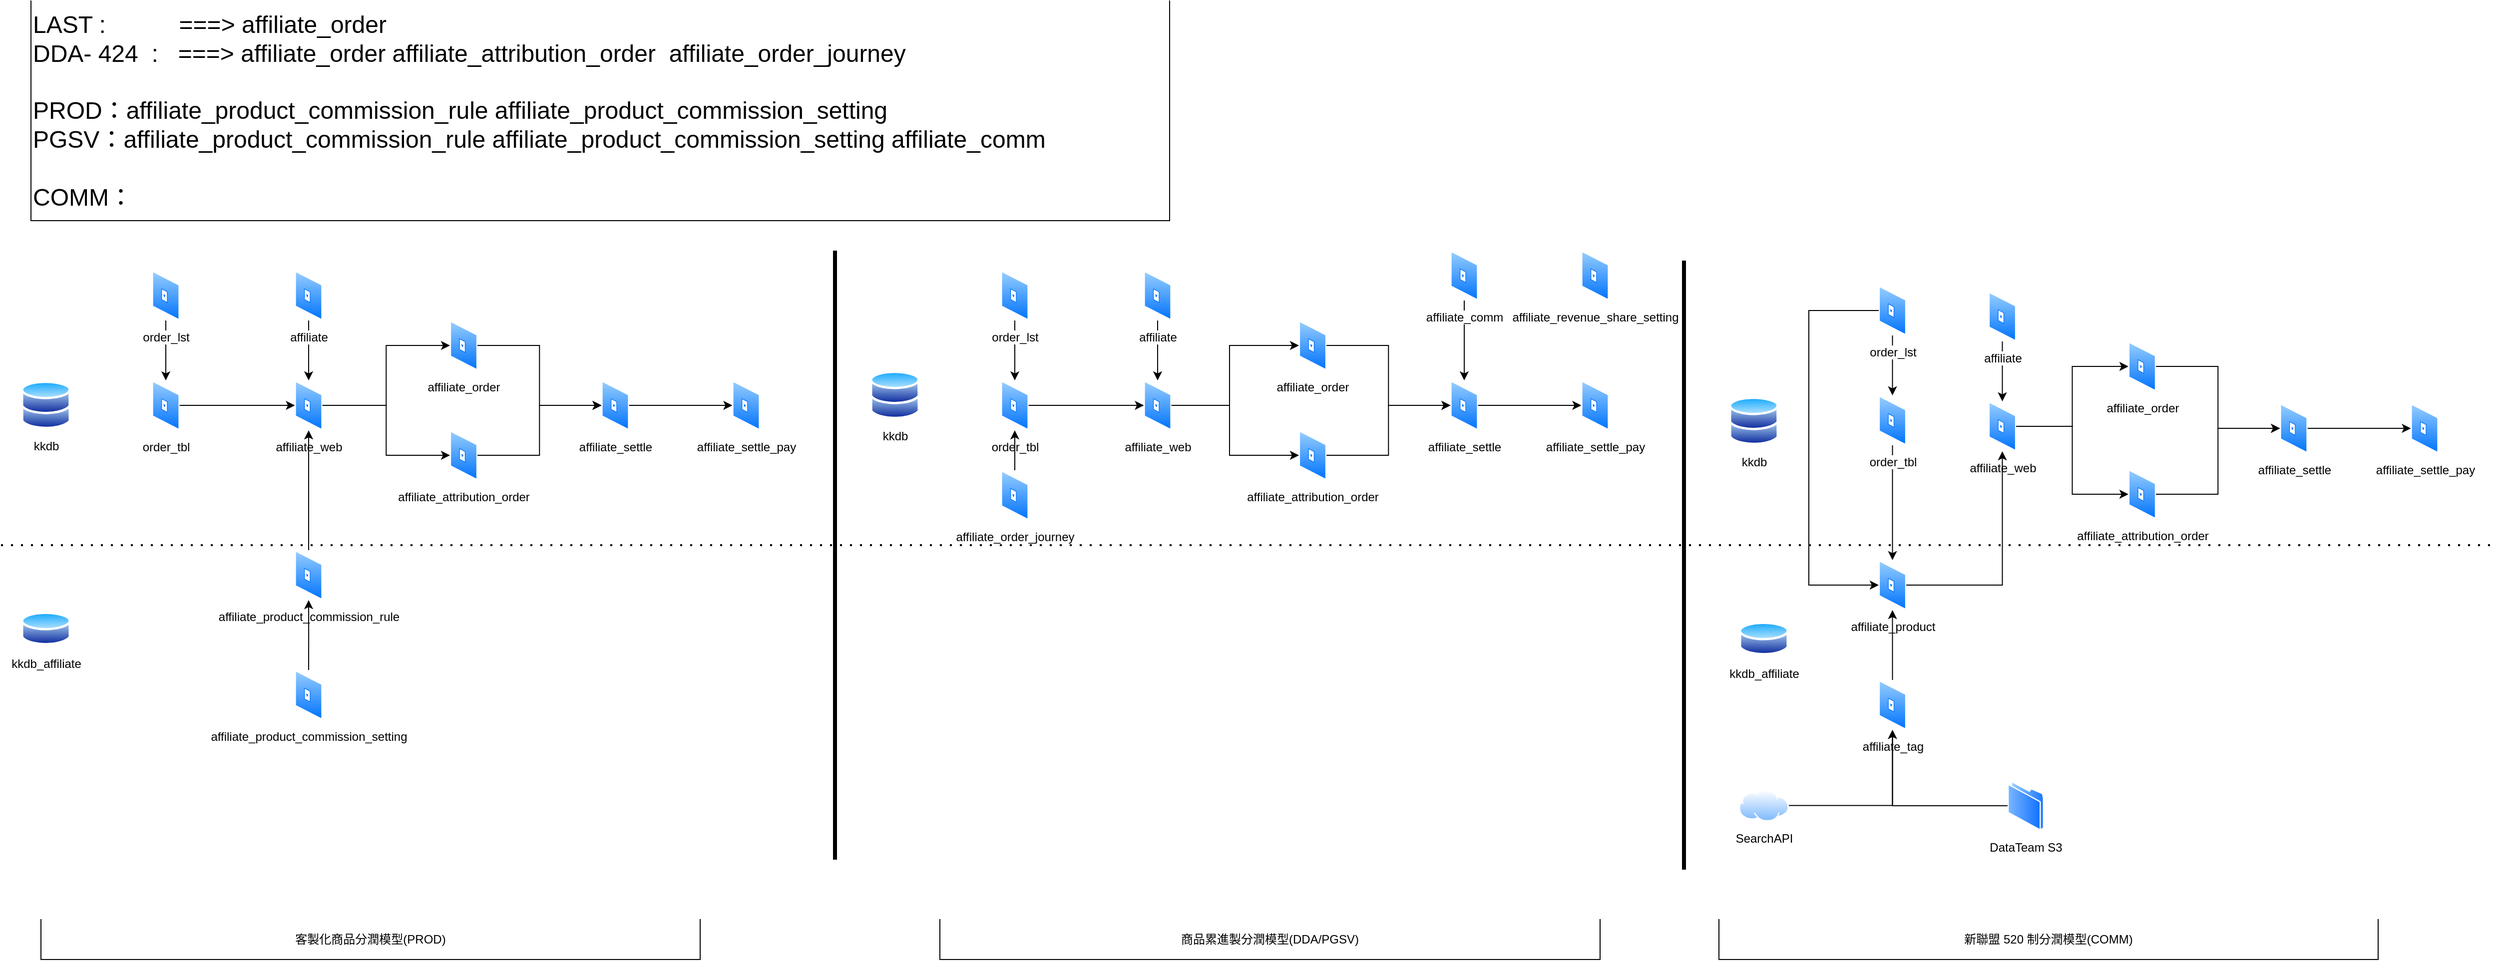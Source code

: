 <mxfile version="21.0.6" type="github">
  <diagram name="第 1 页" id="U0-t1V0-70jRsBMz5Xub">
    <mxGraphModel dx="1460" dy="1818" grid="1" gridSize="10" guides="1" tooltips="1" connect="1" arrows="1" fold="1" page="1" pageScale="1" pageWidth="850" pageHeight="1100" math="0" shadow="0">
      <root>
        <mxCell id="0" />
        <mxCell id="1" parent="0" />
        <mxCell id="hzbVGYCkBPGxg4_tdvoD-3" value="kkdb" style="aspect=fixed;perimeter=ellipsePerimeter;html=1;align=center;shadow=0;dashed=0;spacingTop=3;image;image=img/lib/active_directory/databases.svg;" vertex="1" parent="1">
          <mxGeometry x="40" y="-710" width="50" height="49" as="geometry" />
        </mxCell>
        <mxCell id="hzbVGYCkBPGxg4_tdvoD-216" style="edgeStyle=orthogonalEdgeStyle;rounded=0;orthogonalLoop=1;jettySize=auto;html=1;entryX=0;entryY=0.5;entryDx=0;entryDy=0;" edge="1" parent="1" source="hzbVGYCkBPGxg4_tdvoD-6" target="hzbVGYCkBPGxg4_tdvoD-97">
          <mxGeometry relative="1" as="geometry" />
        </mxCell>
        <mxCell id="hzbVGYCkBPGxg4_tdvoD-217" style="edgeStyle=orthogonalEdgeStyle;rounded=0;orthogonalLoop=1;jettySize=auto;html=1;" edge="1" parent="1" source="hzbVGYCkBPGxg4_tdvoD-6" target="hzbVGYCkBPGxg4_tdvoD-99">
          <mxGeometry relative="1" as="geometry" />
        </mxCell>
        <mxCell id="hzbVGYCkBPGxg4_tdvoD-6" value="affiliate_web" style="aspect=fixed;perimeter=ellipsePerimeter;html=1;align=center;shadow=0;dashed=0;spacingTop=3;image;image=img/lib/active_directory/data_jack.svg;" vertex="1" parent="1">
          <mxGeometry x="314.25" y="-710" width="27.5" height="50" as="geometry" />
        </mxCell>
        <mxCell id="hzbVGYCkBPGxg4_tdvoD-124" value="" style="edgeStyle=orthogonalEdgeStyle;rounded=0;orthogonalLoop=1;jettySize=auto;html=1;" edge="1" parent="1" source="hzbVGYCkBPGxg4_tdvoD-98" target="hzbVGYCkBPGxg4_tdvoD-6">
          <mxGeometry relative="1" as="geometry" />
        </mxCell>
        <mxCell id="hzbVGYCkBPGxg4_tdvoD-98" value="affiliate" style="aspect=fixed;perimeter=ellipsePerimeter;html=1;align=center;shadow=0;dashed=0;spacingTop=3;image;image=img/lib/active_directory/data_jack.svg;" vertex="1" parent="1">
          <mxGeometry x="314.25" y="-820" width="27.5" height="50" as="geometry" />
        </mxCell>
        <mxCell id="hzbVGYCkBPGxg4_tdvoD-130" style="edgeStyle=orthogonalEdgeStyle;rounded=0;orthogonalLoop=1;jettySize=auto;html=1;entryX=0;entryY=0.5;entryDx=0;entryDy=0;" edge="1" parent="1" source="hzbVGYCkBPGxg4_tdvoD-97" target="hzbVGYCkBPGxg4_tdvoD-101">
          <mxGeometry relative="1" as="geometry" />
        </mxCell>
        <mxCell id="hzbVGYCkBPGxg4_tdvoD-97" value="affiliate_order&lt;br&gt;" style="aspect=fixed;perimeter=ellipsePerimeter;html=1;align=center;shadow=0;dashed=0;spacingTop=3;image;image=img/lib/active_directory/data_jack.svg;" vertex="1" parent="1">
          <mxGeometry x="469.5" y="-770" width="27.5" height="50" as="geometry" />
        </mxCell>
        <mxCell id="hzbVGYCkBPGxg4_tdvoD-129" style="edgeStyle=orthogonalEdgeStyle;rounded=0;orthogonalLoop=1;jettySize=auto;html=1;entryX=0;entryY=0.5;entryDx=0;entryDy=0;" edge="1" parent="1" source="hzbVGYCkBPGxg4_tdvoD-99" target="hzbVGYCkBPGxg4_tdvoD-101">
          <mxGeometry relative="1" as="geometry" />
        </mxCell>
        <mxCell id="hzbVGYCkBPGxg4_tdvoD-99" value="affiliate_attribution_order" style="aspect=fixed;perimeter=ellipsePerimeter;html=1;align=center;shadow=0;dashed=0;spacingTop=3;image;image=img/lib/active_directory/data_jack.svg;" vertex="1" parent="1">
          <mxGeometry x="469.5" y="-660" width="27.5" height="50" as="geometry" />
        </mxCell>
        <mxCell id="hzbVGYCkBPGxg4_tdvoD-218" style="edgeStyle=orthogonalEdgeStyle;rounded=0;orthogonalLoop=1;jettySize=auto;html=1;" edge="1" parent="1" source="hzbVGYCkBPGxg4_tdvoD-100" target="hzbVGYCkBPGxg4_tdvoD-6">
          <mxGeometry relative="1" as="geometry" />
        </mxCell>
        <mxCell id="hzbVGYCkBPGxg4_tdvoD-100" value="order_tbl" style="aspect=fixed;perimeter=ellipsePerimeter;html=1;align=center;shadow=0;dashed=0;spacingTop=3;image;image=img/lib/active_directory/data_jack.svg;" vertex="1" parent="1">
          <mxGeometry x="171.25" y="-710" width="27.5" height="50" as="geometry" />
        </mxCell>
        <mxCell id="hzbVGYCkBPGxg4_tdvoD-128" value="" style="edgeStyle=orthogonalEdgeStyle;rounded=0;orthogonalLoop=1;jettySize=auto;html=1;" edge="1" parent="1" source="hzbVGYCkBPGxg4_tdvoD-107" target="hzbVGYCkBPGxg4_tdvoD-100">
          <mxGeometry relative="1" as="geometry" />
        </mxCell>
        <mxCell id="hzbVGYCkBPGxg4_tdvoD-107" value="order_lst" style="aspect=fixed;perimeter=ellipsePerimeter;html=1;align=center;shadow=0;dashed=0;spacingTop=3;image;image=img/lib/active_directory/data_jack.svg;" vertex="1" parent="1">
          <mxGeometry x="171.25" y="-820" width="27.5" height="50" as="geometry" />
        </mxCell>
        <mxCell id="hzbVGYCkBPGxg4_tdvoD-131" value="" style="edgeStyle=orthogonalEdgeStyle;rounded=0;orthogonalLoop=1;jettySize=auto;html=1;" edge="1" parent="1" source="hzbVGYCkBPGxg4_tdvoD-101" target="hzbVGYCkBPGxg4_tdvoD-102">
          <mxGeometry relative="1" as="geometry" />
        </mxCell>
        <mxCell id="hzbVGYCkBPGxg4_tdvoD-101" value="affiliate_settle" style="aspect=fixed;perimeter=ellipsePerimeter;html=1;align=center;shadow=0;dashed=0;spacingTop=3;image;image=img/lib/active_directory/data_jack.svg;" vertex="1" parent="1">
          <mxGeometry x="621.25" y="-710" width="27.5" height="50" as="geometry" />
        </mxCell>
        <mxCell id="hzbVGYCkBPGxg4_tdvoD-102" value="affiliate_settle_pay" style="aspect=fixed;perimeter=ellipsePerimeter;html=1;align=center;shadow=0;dashed=0;spacingTop=3;image;image=img/lib/active_directory/data_jack.svg;" vertex="1" parent="1">
          <mxGeometry x="752.25" y="-710" width="27.5" height="50" as="geometry" />
        </mxCell>
        <mxCell id="hzbVGYCkBPGxg4_tdvoD-4" value="kkdb_affiliate" style="aspect=fixed;perimeter=ellipsePerimeter;html=1;align=center;shadow=0;dashed=0;spacingTop=3;image;image=img/lib/active_directory/database.svg;" vertex="1" parent="1">
          <mxGeometry x="40" y="-480" width="50" height="37" as="geometry" />
        </mxCell>
        <mxCell id="hzbVGYCkBPGxg4_tdvoD-215" style="edgeStyle=orthogonalEdgeStyle;rounded=0;orthogonalLoop=1;jettySize=auto;html=1;" edge="1" parent="1" source="hzbVGYCkBPGxg4_tdvoD-104" target="hzbVGYCkBPGxg4_tdvoD-6">
          <mxGeometry relative="1" as="geometry" />
        </mxCell>
        <mxCell id="hzbVGYCkBPGxg4_tdvoD-104" value="affiliate_product_commission_rule" style="aspect=fixed;perimeter=ellipsePerimeter;html=1;align=center;shadow=0;dashed=0;spacingTop=3;image;image=img/lib/active_directory/data_jack.svg;" vertex="1" parent="1">
          <mxGeometry x="314.25" y="-540" width="27.5" height="50" as="geometry" />
        </mxCell>
        <mxCell id="hzbVGYCkBPGxg4_tdvoD-214" style="edgeStyle=orthogonalEdgeStyle;rounded=0;orthogonalLoop=1;jettySize=auto;html=1;entryX=0.5;entryY=1;entryDx=0;entryDy=0;" edge="1" parent="1" source="hzbVGYCkBPGxg4_tdvoD-105" target="hzbVGYCkBPGxg4_tdvoD-104">
          <mxGeometry relative="1" as="geometry" />
        </mxCell>
        <mxCell id="hzbVGYCkBPGxg4_tdvoD-105" value="affiliate_product_commission_setting" style="aspect=fixed;perimeter=ellipsePerimeter;html=1;align=center;shadow=0;dashed=0;spacingTop=3;image;image=img/lib/active_directory/data_jack.svg;" vertex="1" parent="1">
          <mxGeometry x="314.25" y="-420" width="27.5" height="50" as="geometry" />
        </mxCell>
        <mxCell id="hzbVGYCkBPGxg4_tdvoD-134" value="kkdb" style="aspect=fixed;perimeter=ellipsePerimeter;html=1;align=center;shadow=0;dashed=0;spacingTop=3;image;image=img/lib/active_directory/databases.svg;" vertex="1" parent="1">
          <mxGeometry x="890" y="-720" width="50" height="49" as="geometry" />
        </mxCell>
        <mxCell id="hzbVGYCkBPGxg4_tdvoD-210" style="edgeStyle=orthogonalEdgeStyle;rounded=0;orthogonalLoop=1;jettySize=auto;html=1;" edge="1" parent="1" source="hzbVGYCkBPGxg4_tdvoD-136" target="hzbVGYCkBPGxg4_tdvoD-140">
          <mxGeometry relative="1" as="geometry">
            <Array as="points">
              <mxPoint x="1250" y="-685" />
              <mxPoint x="1250" y="-745" />
            </Array>
          </mxGeometry>
        </mxCell>
        <mxCell id="hzbVGYCkBPGxg4_tdvoD-211" style="edgeStyle=orthogonalEdgeStyle;rounded=0;orthogonalLoop=1;jettySize=auto;html=1;entryX=0;entryY=0.5;entryDx=0;entryDy=0;" edge="1" parent="1" source="hzbVGYCkBPGxg4_tdvoD-136" target="hzbVGYCkBPGxg4_tdvoD-142">
          <mxGeometry relative="1" as="geometry">
            <Array as="points">
              <mxPoint x="1250" y="-685" />
              <mxPoint x="1250" y="-635" />
            </Array>
          </mxGeometry>
        </mxCell>
        <mxCell id="hzbVGYCkBPGxg4_tdvoD-136" value="affiliate_web" style="aspect=fixed;perimeter=ellipsePerimeter;html=1;align=center;shadow=0;dashed=0;spacingTop=3;image;image=img/lib/active_directory/data_jack.svg;" vertex="1" parent="1">
          <mxGeometry x="1164.25" y="-710" width="27.5" height="50" as="geometry" />
        </mxCell>
        <mxCell id="hzbVGYCkBPGxg4_tdvoD-137" value="" style="edgeStyle=orthogonalEdgeStyle;rounded=0;orthogonalLoop=1;jettySize=auto;html=1;" edge="1" parent="1" source="hzbVGYCkBPGxg4_tdvoD-138" target="hzbVGYCkBPGxg4_tdvoD-136">
          <mxGeometry relative="1" as="geometry" />
        </mxCell>
        <mxCell id="hzbVGYCkBPGxg4_tdvoD-138" value="affiliate" style="aspect=fixed;perimeter=ellipsePerimeter;html=1;align=center;shadow=0;dashed=0;spacingTop=3;image;image=img/lib/active_directory/data_jack.svg;" vertex="1" parent="1">
          <mxGeometry x="1164.25" y="-820" width="27.5" height="50" as="geometry" />
        </mxCell>
        <mxCell id="hzbVGYCkBPGxg4_tdvoD-139" style="edgeStyle=orthogonalEdgeStyle;rounded=0;orthogonalLoop=1;jettySize=auto;html=1;entryX=0;entryY=0.5;entryDx=0;entryDy=0;" edge="1" parent="1" source="hzbVGYCkBPGxg4_tdvoD-140" target="hzbVGYCkBPGxg4_tdvoD-149">
          <mxGeometry relative="1" as="geometry" />
        </mxCell>
        <mxCell id="hzbVGYCkBPGxg4_tdvoD-140" value="affiliate_order&lt;br&gt;" style="aspect=fixed;perimeter=ellipsePerimeter;html=1;align=center;shadow=0;dashed=0;spacingTop=3;image;image=img/lib/active_directory/data_jack.svg;" vertex="1" parent="1">
          <mxGeometry x="1319.5" y="-770" width="27.5" height="50" as="geometry" />
        </mxCell>
        <mxCell id="hzbVGYCkBPGxg4_tdvoD-141" style="edgeStyle=orthogonalEdgeStyle;rounded=0;orthogonalLoop=1;jettySize=auto;html=1;entryX=0;entryY=0.5;entryDx=0;entryDy=0;" edge="1" parent="1" source="hzbVGYCkBPGxg4_tdvoD-142" target="hzbVGYCkBPGxg4_tdvoD-149">
          <mxGeometry relative="1" as="geometry" />
        </mxCell>
        <mxCell id="hzbVGYCkBPGxg4_tdvoD-142" value="affiliate_attribution_order" style="aspect=fixed;perimeter=ellipsePerimeter;html=1;align=center;shadow=0;dashed=0;spacingTop=3;image;image=img/lib/active_directory/data_jack.svg;" vertex="1" parent="1">
          <mxGeometry x="1319.5" y="-660" width="27.5" height="50" as="geometry" />
        </mxCell>
        <mxCell id="hzbVGYCkBPGxg4_tdvoD-207" style="edgeStyle=orthogonalEdgeStyle;rounded=0;orthogonalLoop=1;jettySize=auto;html=1;entryX=0;entryY=0.5;entryDx=0;entryDy=0;" edge="1" parent="1" source="hzbVGYCkBPGxg4_tdvoD-144" target="hzbVGYCkBPGxg4_tdvoD-136">
          <mxGeometry relative="1" as="geometry" />
        </mxCell>
        <mxCell id="hzbVGYCkBPGxg4_tdvoD-144" value="order_tbl" style="aspect=fixed;perimeter=ellipsePerimeter;html=1;align=center;shadow=0;dashed=0;spacingTop=3;image;image=img/lib/active_directory/data_jack.svg;" vertex="1" parent="1">
          <mxGeometry x="1021.25" y="-710" width="27.5" height="50" as="geometry" />
        </mxCell>
        <mxCell id="hzbVGYCkBPGxg4_tdvoD-145" value="" style="edgeStyle=orthogonalEdgeStyle;rounded=0;orthogonalLoop=1;jettySize=auto;html=1;" edge="1" parent="1" source="hzbVGYCkBPGxg4_tdvoD-147" target="hzbVGYCkBPGxg4_tdvoD-144">
          <mxGeometry relative="1" as="geometry" />
        </mxCell>
        <mxCell id="hzbVGYCkBPGxg4_tdvoD-147" value="order_lst" style="aspect=fixed;perimeter=ellipsePerimeter;html=1;align=center;shadow=0;dashed=0;spacingTop=3;image;image=img/lib/active_directory/data_jack.svg;" vertex="1" parent="1">
          <mxGeometry x="1021.25" y="-820" width="27.5" height="50" as="geometry" />
        </mxCell>
        <mxCell id="hzbVGYCkBPGxg4_tdvoD-148" value="" style="edgeStyle=orthogonalEdgeStyle;rounded=0;orthogonalLoop=1;jettySize=auto;html=1;" edge="1" parent="1" source="hzbVGYCkBPGxg4_tdvoD-149" target="hzbVGYCkBPGxg4_tdvoD-150">
          <mxGeometry relative="1" as="geometry" />
        </mxCell>
        <mxCell id="hzbVGYCkBPGxg4_tdvoD-149" value="affiliate_settle" style="aspect=fixed;perimeter=ellipsePerimeter;html=1;align=center;shadow=0;dashed=0;spacingTop=3;image;image=img/lib/active_directory/data_jack.svg;" vertex="1" parent="1">
          <mxGeometry x="1471.25" y="-710" width="27.5" height="50" as="geometry" />
        </mxCell>
        <mxCell id="hzbVGYCkBPGxg4_tdvoD-150" value="affiliate_settle_pay" style="aspect=fixed;perimeter=ellipsePerimeter;html=1;align=center;shadow=0;dashed=0;spacingTop=3;image;image=img/lib/active_directory/data_jack.svg;" vertex="1" parent="1">
          <mxGeometry x="1602.25" y="-710" width="27.5" height="50" as="geometry" />
        </mxCell>
        <mxCell id="hzbVGYCkBPGxg4_tdvoD-155" value="" style="line;strokeWidth=4;direction=south;html=1;perimeter=backbonePerimeter;points=[];outlineConnect=0;" vertex="1" parent="1">
          <mxGeometry x="850" y="-840" width="10" height="610" as="geometry" />
        </mxCell>
        <mxCell id="hzbVGYCkBPGxg4_tdvoD-156" value="kkdb" style="aspect=fixed;perimeter=ellipsePerimeter;html=1;align=center;shadow=0;dashed=0;spacingTop=3;image;image=img/lib/active_directory/databases.svg;" vertex="1" parent="1">
          <mxGeometry x="1750" y="-694" width="50" height="49" as="geometry" />
        </mxCell>
        <mxCell id="hzbVGYCkBPGxg4_tdvoD-158" value="affiliate_web" style="aspect=fixed;perimeter=ellipsePerimeter;html=1;align=center;shadow=0;dashed=0;spacingTop=3;image;image=img/lib/active_directory/data_jack.svg;" vertex="1" parent="1">
          <mxGeometry x="2010" y="-689" width="27.5" height="50" as="geometry" />
        </mxCell>
        <mxCell id="hzbVGYCkBPGxg4_tdvoD-159" value="" style="edgeStyle=orthogonalEdgeStyle;rounded=0;orthogonalLoop=1;jettySize=auto;html=1;" edge="1" parent="1" source="hzbVGYCkBPGxg4_tdvoD-160" target="hzbVGYCkBPGxg4_tdvoD-158">
          <mxGeometry relative="1" as="geometry" />
        </mxCell>
        <mxCell id="hzbVGYCkBPGxg4_tdvoD-160" value="affiliate" style="aspect=fixed;perimeter=ellipsePerimeter;html=1;align=center;shadow=0;dashed=0;spacingTop=3;image;image=img/lib/active_directory/data_jack.svg;" vertex="1" parent="1">
          <mxGeometry x="2010" y="-799" width="27.5" height="50" as="geometry" />
        </mxCell>
        <mxCell id="hzbVGYCkBPGxg4_tdvoD-161" style="edgeStyle=orthogonalEdgeStyle;rounded=0;orthogonalLoop=1;jettySize=auto;html=1;entryX=0;entryY=0.5;entryDx=0;entryDy=0;" edge="1" parent="1" source="hzbVGYCkBPGxg4_tdvoD-162" target="hzbVGYCkBPGxg4_tdvoD-171">
          <mxGeometry relative="1" as="geometry" />
        </mxCell>
        <mxCell id="hzbVGYCkBPGxg4_tdvoD-162" value="affiliate_order&lt;br&gt;" style="aspect=fixed;perimeter=ellipsePerimeter;html=1;align=center;shadow=0;dashed=0;spacingTop=3;image;image=img/lib/active_directory/data_jack.svg;" vertex="1" parent="1">
          <mxGeometry x="2150" y="-749" width="27.5" height="50" as="geometry" />
        </mxCell>
        <mxCell id="hzbVGYCkBPGxg4_tdvoD-163" style="edgeStyle=orthogonalEdgeStyle;rounded=0;orthogonalLoop=1;jettySize=auto;html=1;entryX=0;entryY=0.5;entryDx=0;entryDy=0;" edge="1" parent="1" source="hzbVGYCkBPGxg4_tdvoD-164" target="hzbVGYCkBPGxg4_tdvoD-171">
          <mxGeometry relative="1" as="geometry" />
        </mxCell>
        <mxCell id="hzbVGYCkBPGxg4_tdvoD-164" value="affiliate_attribution_order" style="aspect=fixed;perimeter=ellipsePerimeter;html=1;align=center;shadow=0;dashed=0;spacingTop=3;image;image=img/lib/active_directory/data_jack.svg;" vertex="1" parent="1">
          <mxGeometry x="2150" y="-621" width="27.5" height="50" as="geometry" />
        </mxCell>
        <mxCell id="hzbVGYCkBPGxg4_tdvoD-191" style="edgeStyle=orthogonalEdgeStyle;rounded=0;orthogonalLoop=1;jettySize=auto;html=1;" edge="1" parent="1" source="hzbVGYCkBPGxg4_tdvoD-166" target="hzbVGYCkBPGxg4_tdvoD-175">
          <mxGeometry relative="1" as="geometry" />
        </mxCell>
        <mxCell id="hzbVGYCkBPGxg4_tdvoD-166" value="order_tbl" style="aspect=fixed;perimeter=ellipsePerimeter;html=1;align=center;shadow=0;dashed=0;spacingTop=3;image;image=img/lib/active_directory/data_jack.svg;" vertex="1" parent="1">
          <mxGeometry x="1900" y="-695" width="27.5" height="50" as="geometry" />
        </mxCell>
        <mxCell id="hzbVGYCkBPGxg4_tdvoD-167" value="" style="edgeStyle=orthogonalEdgeStyle;rounded=0;orthogonalLoop=1;jettySize=auto;html=1;" edge="1" parent="1" source="hzbVGYCkBPGxg4_tdvoD-169" target="hzbVGYCkBPGxg4_tdvoD-166">
          <mxGeometry relative="1" as="geometry" />
        </mxCell>
        <mxCell id="hzbVGYCkBPGxg4_tdvoD-192" style="edgeStyle=orthogonalEdgeStyle;rounded=0;orthogonalLoop=1;jettySize=auto;html=1;entryX=0;entryY=0.5;entryDx=0;entryDy=0;" edge="1" parent="1" source="hzbVGYCkBPGxg4_tdvoD-169" target="hzbVGYCkBPGxg4_tdvoD-175">
          <mxGeometry relative="1" as="geometry">
            <Array as="points">
              <mxPoint x="1830" y="-780" />
              <mxPoint x="1830" y="-505" />
            </Array>
          </mxGeometry>
        </mxCell>
        <mxCell id="hzbVGYCkBPGxg4_tdvoD-169" value="order_lst" style="aspect=fixed;perimeter=ellipsePerimeter;html=1;align=center;shadow=0;dashed=0;spacingTop=3;image;image=img/lib/active_directory/data_jack.svg;" vertex="1" parent="1">
          <mxGeometry x="1900" y="-805" width="27.5" height="50" as="geometry" />
        </mxCell>
        <mxCell id="hzbVGYCkBPGxg4_tdvoD-170" value="" style="edgeStyle=orthogonalEdgeStyle;rounded=0;orthogonalLoop=1;jettySize=auto;html=1;" edge="1" parent="1" source="hzbVGYCkBPGxg4_tdvoD-171" target="hzbVGYCkBPGxg4_tdvoD-172">
          <mxGeometry relative="1" as="geometry" />
        </mxCell>
        <mxCell id="hzbVGYCkBPGxg4_tdvoD-171" value="affiliate_settle" style="aspect=fixed;perimeter=ellipsePerimeter;html=1;align=center;shadow=0;dashed=0;spacingTop=3;image;image=img/lib/active_directory/data_jack.svg;" vertex="1" parent="1">
          <mxGeometry x="2301.75" y="-687" width="27.5" height="50" as="geometry" />
        </mxCell>
        <mxCell id="hzbVGYCkBPGxg4_tdvoD-172" value="affiliate_settle_pay" style="aspect=fixed;perimeter=ellipsePerimeter;html=1;align=center;shadow=0;dashed=0;spacingTop=3;image;image=img/lib/active_directory/data_jack.svg;" vertex="1" parent="1">
          <mxGeometry x="2432.75" y="-687" width="27.5" height="50" as="geometry" />
        </mxCell>
        <mxCell id="hzbVGYCkBPGxg4_tdvoD-173" value="kkdb_affiliate" style="aspect=fixed;perimeter=ellipsePerimeter;html=1;align=center;shadow=0;dashed=0;spacingTop=3;image;image=img/lib/active_directory/database.svg;" vertex="1" parent="1">
          <mxGeometry x="1760" y="-470" width="50" height="37" as="geometry" />
        </mxCell>
        <mxCell id="hzbVGYCkBPGxg4_tdvoD-193" style="edgeStyle=orthogonalEdgeStyle;rounded=0;orthogonalLoop=1;jettySize=auto;html=1;" edge="1" parent="1" source="hzbVGYCkBPGxg4_tdvoD-175" target="hzbVGYCkBPGxg4_tdvoD-158">
          <mxGeometry relative="1" as="geometry" />
        </mxCell>
        <mxCell id="hzbVGYCkBPGxg4_tdvoD-175" value="affiliate_product" style="aspect=fixed;perimeter=ellipsePerimeter;html=1;align=center;shadow=0;dashed=0;spacingTop=3;image;image=img/lib/active_directory/data_jack.svg;" vertex="1" parent="1">
          <mxGeometry x="1900" y="-530" width="27.5" height="50" as="geometry" />
        </mxCell>
        <mxCell id="hzbVGYCkBPGxg4_tdvoD-195" value="" style="edgeStyle=orthogonalEdgeStyle;rounded=0;orthogonalLoop=1;jettySize=auto;html=1;" edge="1" parent="1" source="hzbVGYCkBPGxg4_tdvoD-176" target="hzbVGYCkBPGxg4_tdvoD-175">
          <mxGeometry relative="1" as="geometry" />
        </mxCell>
        <mxCell id="hzbVGYCkBPGxg4_tdvoD-176" value="affiliate_tag" style="aspect=fixed;perimeter=ellipsePerimeter;html=1;align=center;shadow=0;dashed=0;spacingTop=3;image;image=img/lib/active_directory/data_jack.svg;" vertex="1" parent="1">
          <mxGeometry x="1900" y="-410" width="27.5" height="50" as="geometry" />
        </mxCell>
        <mxCell id="hzbVGYCkBPGxg4_tdvoD-177" value="" style="line;strokeWidth=4;direction=south;html=1;perimeter=backbonePerimeter;points=[];outlineConnect=0;" vertex="1" parent="1">
          <mxGeometry x="1700" y="-830" width="10" height="610" as="geometry" />
        </mxCell>
        <mxCell id="hzbVGYCkBPGxg4_tdvoD-185" style="edgeStyle=orthogonalEdgeStyle;rounded=0;orthogonalLoop=1;jettySize=auto;html=1;entryX=0;entryY=0.5;entryDx=0;entryDy=0;" edge="1" parent="1" source="hzbVGYCkBPGxg4_tdvoD-158" target="hzbVGYCkBPGxg4_tdvoD-162">
          <mxGeometry relative="1" as="geometry">
            <mxPoint x="2138" y="-689" as="sourcePoint" />
          </mxGeometry>
        </mxCell>
        <mxCell id="hzbVGYCkBPGxg4_tdvoD-190" style="edgeStyle=orthogonalEdgeStyle;rounded=0;orthogonalLoop=1;jettySize=auto;html=1;entryX=0;entryY=0.5;entryDx=0;entryDy=0;" edge="1" parent="1" source="hzbVGYCkBPGxg4_tdvoD-158" target="hzbVGYCkBPGxg4_tdvoD-164">
          <mxGeometry relative="1" as="geometry">
            <mxPoint x="2137.5" y="-639" as="sourcePoint" />
          </mxGeometry>
        </mxCell>
        <mxCell id="hzbVGYCkBPGxg4_tdvoD-198" value="" style="line;strokeWidth=2;html=1;dashed=1;dashPattern=1 4;" vertex="1" parent="1">
          <mxGeometry x="20" y="-550" width="2500" height="10" as="geometry" />
        </mxCell>
        <mxCell id="hzbVGYCkBPGxg4_tdvoD-203" style="edgeStyle=orthogonalEdgeStyle;rounded=0;orthogonalLoop=1;jettySize=auto;html=1;" edge="1" parent="1" source="hzbVGYCkBPGxg4_tdvoD-201" target="hzbVGYCkBPGxg4_tdvoD-176">
          <mxGeometry relative="1" as="geometry" />
        </mxCell>
        <mxCell id="hzbVGYCkBPGxg4_tdvoD-201" value="SearchAPI" style="aspect=fixed;perimeter=ellipsePerimeter;html=1;align=center;shadow=0;dashed=0;spacingTop=3;image;image=img/lib/active_directory/internet_cloud.svg;" vertex="1" parent="1">
          <mxGeometry x="1760" y="-300" width="50" height="31.5" as="geometry" />
        </mxCell>
        <mxCell id="hzbVGYCkBPGxg4_tdvoD-206" style="edgeStyle=orthogonalEdgeStyle;rounded=0;orthogonalLoop=1;jettySize=auto;html=1;" edge="1" parent="1" source="hzbVGYCkBPGxg4_tdvoD-202" target="hzbVGYCkBPGxg4_tdvoD-176">
          <mxGeometry relative="1" as="geometry" />
        </mxCell>
        <mxCell id="hzbVGYCkBPGxg4_tdvoD-202" value="DataTeam S3" style="aspect=fixed;perimeter=ellipsePerimeter;html=1;align=center;shadow=0;dashed=0;spacingTop=3;image;image=img/lib/active_directory/folder.svg;" vertex="1" parent="1">
          <mxGeometry x="2029" y="-309" width="36.5" height="50" as="geometry" />
        </mxCell>
        <mxCell id="hzbVGYCkBPGxg4_tdvoD-219" value="客製化商品分潤模型(PROD)" style="shape=partialRectangle;whiteSpace=wrap;html=1;bottom=1;right=1;left=1;top=0;fillColor=none;routingCenterX=-0.5;" vertex="1" parent="1">
          <mxGeometry x="60" y="-170" width="660" height="40" as="geometry" />
        </mxCell>
        <mxCell id="hzbVGYCkBPGxg4_tdvoD-220" value="商品累進製分潤模型(DDA/PGSV)" style="shape=partialRectangle;whiteSpace=wrap;html=1;bottom=1;right=1;left=1;top=0;fillColor=none;routingCenterX=-0.5;" vertex="1" parent="1">
          <mxGeometry x="960" y="-170" width="661" height="40" as="geometry" />
        </mxCell>
        <mxCell id="hzbVGYCkBPGxg4_tdvoD-221" value="新聯盟 520 制分潤模型(COMM)" style="shape=partialRectangle;whiteSpace=wrap;html=1;bottom=1;right=1;left=1;top=0;fillColor=none;routingCenterX=-0.5;" vertex="1" parent="1">
          <mxGeometry x="1740" y="-170" width="660" height="40" as="geometry" />
        </mxCell>
        <mxCell id="hzbVGYCkBPGxg4_tdvoD-223" value="" style="edgeStyle=orthogonalEdgeStyle;rounded=0;orthogonalLoop=1;jettySize=auto;html=1;" edge="1" parent="1" source="hzbVGYCkBPGxg4_tdvoD-222" target="hzbVGYCkBPGxg4_tdvoD-144">
          <mxGeometry relative="1" as="geometry" />
        </mxCell>
        <mxCell id="hzbVGYCkBPGxg4_tdvoD-222" value="affiliate_order_journey" style="aspect=fixed;perimeter=ellipsePerimeter;html=1;align=center;shadow=0;dashed=0;spacingTop=3;image;image=img/lib/active_directory/data_jack.svg;" vertex="1" parent="1">
          <mxGeometry x="1021.25" y="-620" width="27.5" height="50" as="geometry" />
        </mxCell>
        <mxCell id="hzbVGYCkBPGxg4_tdvoD-224" value="affiliate_revenue_share_setting" style="aspect=fixed;perimeter=ellipsePerimeter;html=1;align=center;shadow=0;dashed=0;spacingTop=3;image;image=img/lib/active_directory/data_jack.svg;" vertex="1" parent="1">
          <mxGeometry x="1602.25" y="-840" width="27.5" height="50" as="geometry" />
        </mxCell>
        <mxCell id="hzbVGYCkBPGxg4_tdvoD-227" value="&lt;font style=&quot;font-size: 24px;&quot;&gt;LAST :&amp;nbsp; &amp;nbsp; &amp;nbsp; &amp;nbsp; &amp;nbsp; &amp;nbsp;===&amp;gt; affiliate_order&lt;br&gt;DDA- 424&amp;nbsp; :&amp;nbsp; &amp;nbsp;===&amp;gt; affiliate_order&amp;nbsp;affiliate_attribution_order&amp;nbsp; affiliate_order_journey&lt;br&gt;&lt;br&gt;PROD：affiliate_product_commission_rule&amp;nbsp;affiliate_product_commission_setting&lt;br&gt;PGSV：affiliate_product_commission_rule&amp;nbsp;affiliate_product_commission_setting&amp;nbsp;affiliate_comm&lt;br&gt;&lt;br&gt;COMM：&lt;br&gt;&lt;/font&gt;" style="shape=partialRectangle;whiteSpace=wrap;html=1;bottom=1;right=1;left=1;top=0;fillColor=none;routingCenterX=-0.5;align=left;" vertex="1" parent="1">
          <mxGeometry x="50" y="-1090" width="1140" height="220" as="geometry" />
        </mxCell>
        <mxCell id="hzbVGYCkBPGxg4_tdvoD-230" value="" style="edgeStyle=orthogonalEdgeStyle;rounded=0;orthogonalLoop=1;jettySize=auto;html=1;" edge="1" parent="1" source="hzbVGYCkBPGxg4_tdvoD-229" target="hzbVGYCkBPGxg4_tdvoD-149">
          <mxGeometry relative="1" as="geometry" />
        </mxCell>
        <mxCell id="hzbVGYCkBPGxg4_tdvoD-229" value="affiliate_comm" style="aspect=fixed;perimeter=ellipsePerimeter;html=1;align=center;shadow=0;dashed=0;spacingTop=3;image;image=img/lib/active_directory/data_jack.svg;" vertex="1" parent="1">
          <mxGeometry x="1471.25" y="-840" width="27.5" height="50" as="geometry" />
        </mxCell>
      </root>
    </mxGraphModel>
  </diagram>
</mxfile>
